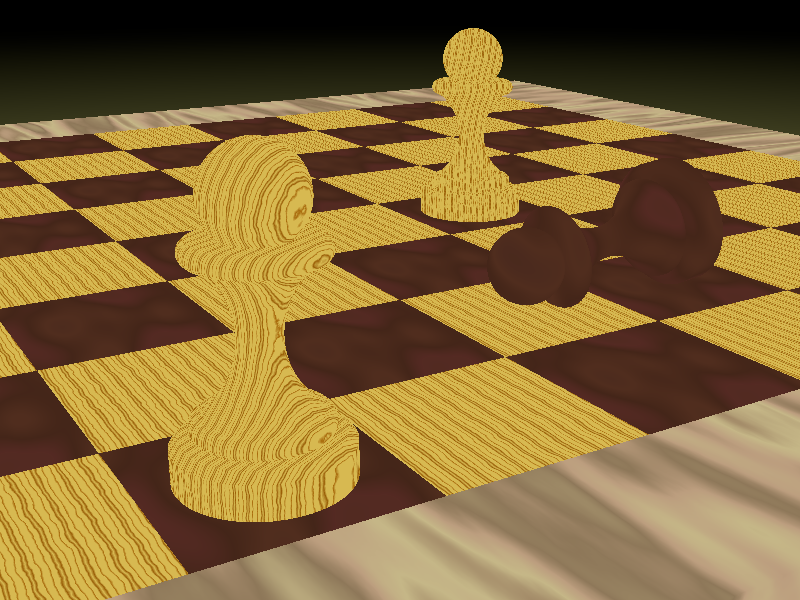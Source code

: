 // This work is licensed under the Creative Commons Attribution-ShareAlike 3.0 Unported License.
// To view a copy of this license, visit http://creativecommons.org/licenses/by-sa/3.0/ or send a
// letter to Creative Commons, 444 Castro Street, Suite 900, Mountain View, California, 94041, USA.

// Persistence Of Vision raytracer version 3.5 sample file.
// "Pawns", a study in wood... three pawns on a chessboard
// File by Douglas Otwell
//
// -w320 -h240
// -w800 -h600 +a0.3
#version 3.7;
global_settings { assumed_gamma 1.8 }

#include "colors.inc"
#include "shapes.inc"
//#include "textures.inc"

//
//   Yellow pine, close grained
//
#declare Yellow_Pine = texture {
   pigment {
      wood
      turbulence 0.02
      color_map {
         [0.000, 0.222  color red  0.808  green  0.671  blue  0.251  transmit  0.000
                        color red  0.808  green  0.671  blue  0.251  transmit  0.000]
         [0.222, 0.342  color red  0.808  green  0.671  blue  0.251  transmit  0.000
                        color red  0.600  green  0.349  blue  0.043  transmit  0.000]
         [0.342, 0.393  color red  0.600  green  0.349  blue  0.043  transmit  0.000
                        color red  0.808  green  0.671  blue  0.251  transmit  0.000]
         [0.393, 0.709  color red  0.808  green  0.671  blue  0.251  transmit  0.000
                        color red  0.808  green  0.671  blue  0.251  transmit  0.000]
         [0.709, 0.821  color red  0.808  green  0.671  blue  0.251  transmit  0.000
                        color red  0.533  green  0.298  blue  0.027  transmit  0.000]
         [0.821, 1      color red  0.533  green  0.298  blue  0.027  transmit  0.000
                        color red  0.808  green  0.671  blue  0.251  transmit  0.000]
      }
      scale 0.1
      translate 10*x
   }
}

// Yellow_Pine layer 2
texture {
   pigment {
      wood
      turbulence 0.01
      color_map {
         [0.000, 0.120   color red  1.000  green  1.000  blue  1.000  transmit  1.000
                         color red  0.702  green  0.412  blue  0.118  transmit  0.608]
         [0.120, 0.231   color red  0.702  green  0.412  blue  0.118  transmit  0.608
                         color red  0.702  green  0.467  blue  0.118  transmit  0.608]
         [0.231, 0.496   color red  0.702  green  0.467  blue  0.118  transmit  0.608
                         color red  1.000  green  1.000  blue  1.000  transmit  1.000]
         [0.496, 0.701   color red  1.000  green  1.000  blue  1.000  transmit  1.000
                         color red  1.000  green  1.000  blue  1.000  transmit  1.000]
         [0.701, 0.829   color red  1.000  green  1.000  blue  1.000  transmit  1.000
                         color red  0.702  green  0.467  blue  0.118  transmit  0.608]
         [0.829, 1       color red  0.702  green  0.467  blue  0.118  transmit  0.608
                         color red  1.000  green  1.000  blue  1.000  transmit  1.000]
      }
      scale 0.5
      translate 10*x
   }
}

//
//   Rosewood
//
#declare Rosewood = texture {
   pigment {
      bozo
      turbulence 0.04
      color_map {
         [0.000, 0.256   color red  0.204  green  0.110  blue  0.078  transmit  0.000
                         color red  0.231  green  0.125  blue  0.090  transmit  0.000]
         [0.256, 0.393   color red  0.231  green  0.125  blue  0.090  transmit  0.000
                         color red  0.247  green  0.133  blue  0.090  transmit  0.000]
         [0.393, 0.581   color red  0.247  green  0.133  blue  0.090  transmit  0.000
                         color red  0.204  green  0.110  blue  0.075  transmit  0.000]
         [0.581, 0.726   color red  0.204  green  0.110  blue  0.075  transmit  0.000
                         color red  0.259  green  0.122  blue  0.102  transmit  0.000]
         [0.726, 0.983   color red  0.259  green  0.122  blue  0.102  transmit  0.000
                         color red  0.231  green  0.125  blue  0.086  transmit  0.000]
         [0.983, 1       color red  0.231  green  0.125  blue  0.086  transmit  0.000
                         color red  0.204  green  0.110  blue  0.078  transmit  0.000]
      }
      scale <0.5, 0.5, 1>
      translate 10*x
   }
   finish {
      ambient 0.5
      diffuse 0.8
   }
}

// Rosewood layer 2
texture {
   pigment {
      wood
      turbulence 0.04
      color_map {
         [0.000, 0.139   color red  0.545  green  0.349  blue  0.247  transmit  1.000
                         color red  0.000  green  0.000  blue  0.000  transmit  0.004]
         [0.139, 0.148   color red  0.000  green  0.000  blue  0.000  transmit  0.004
                         color red  0.000  green  0.000  blue  0.000  transmit  0.004]
         [0.148, 0.287   color red  0.000  green  0.000  blue  0.000  transmit  0.004
                         color red  0.545  green  0.349  blue  0.247  transmit  1.000]
         [0.287, 0.443   color red  0.545  green  0.349  blue  0.247  transmit  1.000
                         color red  0.545  green  0.349  blue  0.247  transmit  1.000]
         [0.443, 0.626   color red  0.545  green  0.349  blue  0.247  transmit  1.000
                         color red  0.000  green  0.000  blue  0.000  transmit  0.004]
         [0.626, 0.635   color red  0.000  green  0.000  blue  0.000  transmit  0.004
                         color red  0.000  green  0.000  blue  0.000  transmit  0.004]
         [0.635, 0.843   color red  0.000  green  0.000  blue  0.000  transmit  0.004
                         color red  0.545  green  0.349  blue  0.247  transmit  1.000]
         [0.843, 1       color red  0.545  green  0.349  blue  0.247  transmit  1.000
                         color red  0.545  green  0.349  blue  0.247  transmit  1.000]
      }
      scale <0.5, 0.5, 1>
      translate <10, 0, 0>
   }
   finish {
      ambient 0.5
      diffuse 0.8
   }
}

//
//   Sandalwood ( makes a great burled maple, too)
//
#declare Sandalwood = texture {
   pigment {
      bozo
      turbulence 0.2
      color_map {
         [0.000, 0.171   color red  0.725  green  0.659  blue  0.455  transmit  0.000
                         color red  0.682  green  0.549  blue  0.420  transmit  0.000]
         [0.171, 0.274   color red  0.682  green  0.549  blue  0.420  transmit  0.000
                         color red  0.557  green  0.451  blue  0.322  transmit  0.000]
         [0.274, 0.393   color red  0.557  green  0.451  blue  0.322  transmit  0.000
                         color red  0.725  green  0.659  blue  0.455  transmit  0.000]
         [0.393, 0.564   color red  0.725  green  0.659  blue  0.455  transmit  0.000
                         color red  0.682  green  0.549  blue  0.420  transmit  0.000]
         [0.564, 0.701   color red  0.682  green  0.549  blue  0.420  transmit  0.000
                         color red  0.482  green  0.392  blue  0.278  transmit  0.000]
         [0.701, 1       color red  0.482  green  0.392  blue  0.278  transmit  0.000
                         color red  0.725  green  0.659  blue  0.455  transmit  0.000]
      }
      scale <0.2, 0.2, 1>
      scale 2
   }
}
// Sandalwood layer 2
texture {
   pigment {
      bozo
      turbulence 0.8
      color_map {
         [0.000, 0.087   color red  0.682  green  0.604  blue  0.380  transmit  1.000
                         color red  0.761  green  0.694  blue  0.600  transmit  0.020]
         [0.087, 0.226   color red  0.761  green  0.694  blue  0.600  transmit  0.020
                         color red  0.635  green  0.553  blue  0.325  transmit  1.000]
         [0.226, 0.348   color red  0.635  green  0.553  blue  0.325  transmit  1.000
                         color red  0.761  green  0.694  blue  0.600  transmit  0.020]
         [0.348, 0.496   color red  0.761  green  0.694  blue  0.600  transmit  0.020
                         color red  0.682  green  0.604  blue  0.380  transmit  1.000]
         [0.496, 0.565   color red  0.682  green  0.604  blue  0.380  transmit  1.000
                         color red  0.761  green  0.694  blue  0.600  transmit  0.020]
         [0.565, 0.661   color red  0.761  green  0.694  blue  0.600  transmit  0.020
                         color red  0.682  green  0.604  blue  0.380  transmit  1.000]
         [0.661, 0.835   color red  0.682  green  0.604  blue  0.380  transmit  1.000
                         color red  0.761  green  0.694  blue  0.600  transmit  0.020]
         [0.835, 1       color red  0.761  green  0.694  blue  0.600  transmit  0.020
                         color red  0.682  green  0.604  blue  0.380  transmit  1.000]
      }
      scale 0.2
      scale 2
   }
}

//
//   Lights, Camera ...
//
camera {
   location  <-8.0, 4.0, -14.0>
   angle 40 // direction <0.0, 0.0, 2.0>
   up        <0.0, 1.0, 0.0>
   right     x*image_width/image_height
   look_at   <-2.0, 0.0, -4.0>
}

light_source { <100.0, 400.0, -600.0> color White }

//   a back-light to create a highlight on the board
light_source { <12.0, 4.0, 12.0> color White }

//  We'll build our chessboard out of 32 pine blocks and 32
// rosewood ones
#declare Fours = union {
   object { UnitBox
      texture {
         Rosewood
         finish {
            phong 0.3
            ambient 0.5
            diffuse 0.7
            reflection 0.3
         }
      }
      translate <-1, -1, 1>
   }

   object { UnitBox
      texture {
         Yellow_Pine
         finish {
            phong 0.5
            reflection 0.3
         }
         scale 2
      }
      translate <-1, -1, -1>
   }

   object { UnitBox
      texture {
         Rosewood
         finish {
            phong 0.3
            ambient 0.5
            diffuse 0.7
            reflection 0.3
         }
      }
      translate <1, -1, -1>
   }

   object { UnitBox
      texture {
         Yellow_Pine
         finish {
            phong 0.5
            reflection 0.3
         }
         scale 2
      }
      translate <1, -1, 1>
   }


}

#declare Eights = union {
   object { Fours
      translate <-2, 0, 2>
   }
   object { Fours
      translate <2, 0, 2>
   }
   object { Fours
      translate <-2, 0, -2>
   }
   object { Fours
      translate <2, 0, -2>
   }

 }

//   Add another wood texture around the edges
#declare rail = intersection {
   object { UnitBox
      scale <10, 0.25, 1>
   }

   plane { -x, 0
      rotate 45*y
      translate -9*x
   }

   plane { x, 0
      rotate -45*y
      translate 9*x
   }

   translate <0, -0.25, -9>

   texture {
      Sandalwood
      finish { phong 0.4 }
   }
}

//
//   Chessboard
//
#declare Chessboard = union {
   object { Eights
      translate <-4, 0, 4>
   }
   object { Eights
      translate <4, 0, 4>
   }
   object { Eights
      translate <-4, 0, -4>
   }
   object { Eights
      translate <4, 0, -4>
   }

   object { rail rotate 0*y }
   object { rail rotate 90*y }
   object { rail rotate 180*y }
   object { rail rotate 270*y }


}

//
//   Pawn
//
#declare pawn = union {
   difference {
      object { Disk_Y scale <8, 12.7468, 8> }
      quartic {
         < 1.0,  0.0,  0.0,   0.0,    2.0,  0.0,  0.0,  2.0,  0.0,-738.0,
         0.0,  0.0,  0.0,   0.0,    0.0,  0.0,  0.0,  0.0,  0.0,   0.0,
         1.0,  0.0,  0.0,   2.0,    0.0, 162.0,  0.0,  0.0,  0.0,   0.0,
         1.0,   0.0, -738.0,   0.0,   6561.0>
         sturm
      }
   }

   quartic {
      < 1.0,  0.0,  0.0,   0.0,    2.0,  0.0,  0.0,  2.0,  0.0, -132.5,
      0.0,  0.0,  0.0,   0.0,    0.0,  0.0,  0.0,  0.0,  0.0,   0.0,
      1.0,  0.0,  0.0,   2.0,    0.0, 123.5,  0.0,  0.0,  0.0,   0.0,
      1.0,  0.0, -132.5,  0.0,  3813.0625 >
      sturm
      translate -11.2468*y
   }

   quartic {
      < 1.0,  0.0,  0.0,   0.0,    2.0,  0.0,  0.0,  2.0,  0.0, -132.5,
      0.0,  0.0,  0.0,   0.0,    0.0,  0.0,  0.0,  0.0,  0.0,   0.0,
      1.0,  0.0,  0.0,   2.0,    0.0, 123.5,  0.0,  0.0,  0.0,   0.0,
      1.0,  0.0, -132.5,  0.0,  3813.0625>
      sturm
      translate 11.2468*y
   }

   //   Base
   intersection {
      object { Disk_Y
         scale <12, 3, 12>
         translate -15.7468*y
      }
      object { QCone_Y
         translate -2*y
      }
   }

   //   Ball on top
   sphere { <0, 17.7468, 0>, 7 }

   bounded_by { object { Disk_Y scale <14, 26, 14> } }

   translate 18.7468*y
   scale 0.06
}


//   Now let's put the pieces together

object { Chessboard }

//   Pawn 1
object { pawn
   texture {
      Yellow_Pine
      finish { phong 0.8 }
   }

   rotate 60*y
   translate <-5, 0, -7>
}

//   Pawn 2
object { pawn
   texture {
      Yellow_Pine
      finish { phong 0.8 }
   }

   rotate 30*y
   translate <1, 0, -1>
}

//   Pawn 3
object { pawn
   texture {
      Rosewood
      finish {
         phong 1.0
         ambient 0.5
         diffuse 0.7
      }
   }

   rotate 30*y
   translate <0.72, -0.24, 0>
   rotate 96.2052*z
   translate <1, 0, -5>
}

//   a background glow to add interest
sphere { <0, 0, 0>, 1000
   inverse
   hollow on

   pigment {
      gradient y
      color_map {
         [0.0  0.25  color Goldenrod color Goldenrod]
         [0.25 0.46  color Goldenrod color Black]
         [0.46 1.001 color Black color Black]
      }
      scale 2000
      translate -1000*y
   }
}
